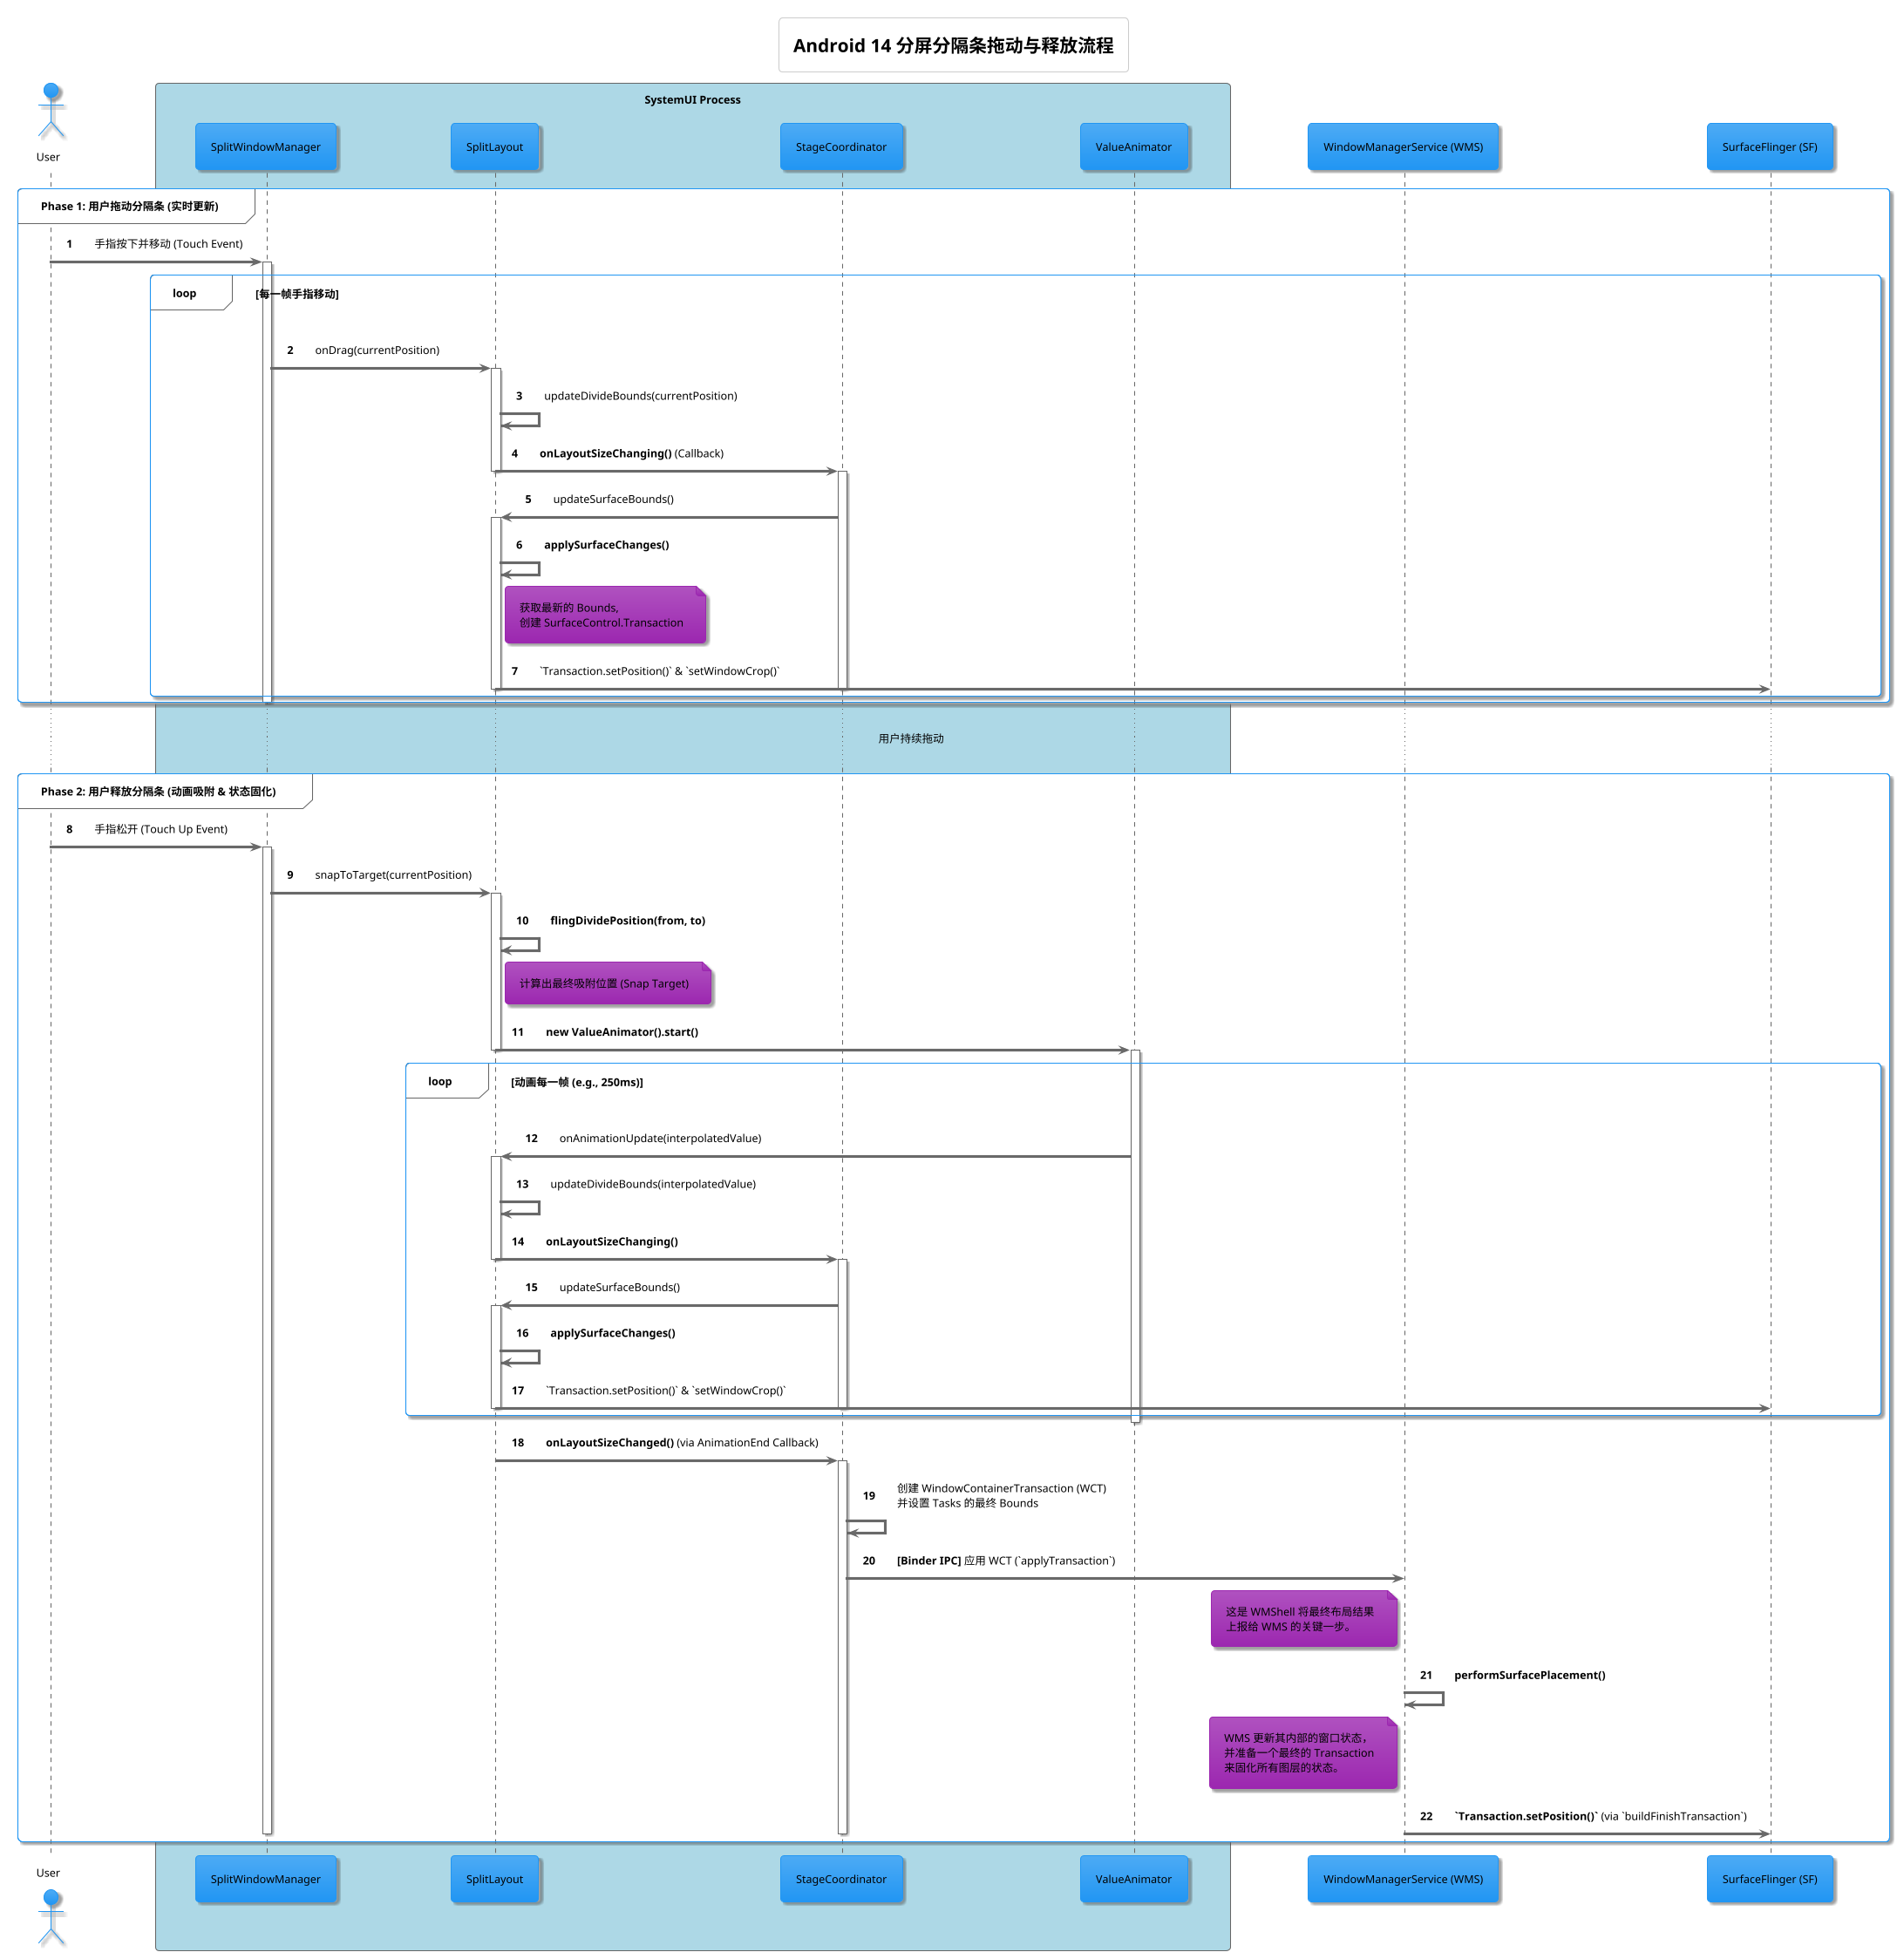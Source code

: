 @startuml
!theme materia
skinparam defaultFontColor #000000
skinparam sequence {
    ArrowColor #DimGray
    LifeLineBorderColor #DimGray
}
title Android 14 分屏分隔条拖动与释放流程

actor User

box "SystemUI Process" #LightBlue
    participant "SplitWindowManager" as SWM
    participant "SplitLayout" as SL
    participant "StageCoordinator" as SC
    participant "ValueAnimator" as Animator
end box
participant "WindowManagerService (WMS)" as WMS
participant "SurfaceFlinger (SF)" as SF

autonumber

group Phase 1: 用户拖动分隔条 (实时更新)

    User -> SWM: 手指按下并移动 (Touch Event)
    activate SWM

    loop 每一帧手指移动
        SWM -> SL: onDrag(currentPosition)
        activate SL

        SL -> SL: updateDivideBounds(currentPosition)
        SL -> SC: **onLayoutSizeChanging()** (Callback)
        deactivate SL
        activate SC

        SC -> SL: updateSurfaceBounds()
        activate SL

        SL -> SL: **applySurfaceChanges()**
        note right of SL
            获取最新的 Bounds,
            创建 SurfaceControl.Transaction
        end note
        
        SL -> SF: `Transaction.setPosition()` & `setWindowCrop()`
        deactivate SL
        deactivate SC
    end loop
    deactivate SWM
    
end

... 用户持续拖动 ...

group Phase 2: 用户释放分隔条 (动画吸附 & 状态固化)

    User -> SWM: 手指松开 (Touch Up Event)
    activate SWM

    SWM -> SL: snapToTarget(currentPosition)
    activate SL
    
    SL -> SL: **flingDividePosition(from, to)**
    note right of SL
        计算出最终吸附位置 (Snap Target)
    end note
    
    SL -> Animator: **new ValueAnimator().start()**
    deactivate SL
    activate Animator
    
    loop 动画每一帧 (e.g., 250ms)
        Animator -> SL: onAnimationUpdate(interpolatedValue)
        activate SL
        
        SL -> SL: updateDivideBounds(interpolatedValue)
        SL -> SC: **onLayoutSizeChanging()**
        deactivate SL
        activate SC
        
        SC -> SL: updateSurfaceBounds()
        activate SL
        
        SL -> SL: **applySurfaceChanges()**
        SL -> SF: `Transaction.setPosition()` & `setWindowCrop()`
        deactivate SL
        deactivate SC
    end loop
    deactivate Animator

    SL -> SC: **onLayoutSizeChanged()** (via AnimationEnd Callback)
    activate SC
    
    SC -> SC: 创建 WindowContainerTransaction (WCT)\n并设置 Tasks 的最终 Bounds
    
    SC -> WMS: **[Binder IPC]** 应用 WCT (`applyTransaction`)
    note left of WMS
        这是 WMShell 将最终布局结果
        上报给 WMS 的关键一步。
    end note
    
    WMS -> WMS: **performSurfacePlacement()**
    note left of WMS
        WMS 更新其内部的窗口状态，
        并准备一个最终的 Transaction
        来固化所有图层的状态。
    end note
    
    WMS -> SF: **`Transaction.setPosition()`** (via `buildFinishTransaction`)
    deactivate SC
    deactivate SWM

end
@enduml